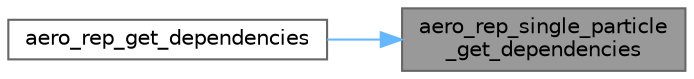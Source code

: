 digraph "aero_rep_single_particle_get_dependencies"
{
 // LATEX_PDF_SIZE
  bgcolor="transparent";
  edge [fontname=Helvetica,fontsize=10,labelfontname=Helvetica,labelfontsize=10];
  node [fontname=Helvetica,fontsize=10,shape=box,height=0.2,width=0.4];
  rankdir="RL";
  Node1 [label="aero_rep_single_particle\l_get_dependencies",height=0.2,width=0.4,color="gray40", fillcolor="grey60", style="filled", fontcolor="black",tooltip="Flag elements on the state array used by this aerosol representation."];
  Node1 -> Node2 [dir="back",color="steelblue1",style="solid"];
  Node2 [label="aero_rep_get_dependencies",height=0.2,width=0.4,color="grey40", fillcolor="white", style="filled",URL="$aero__rep__solver_8c.html#ad9f40249b3d38d5fe7a18adf836ef430",tooltip="Get state array elements used by aerosol representation functions."];
}
